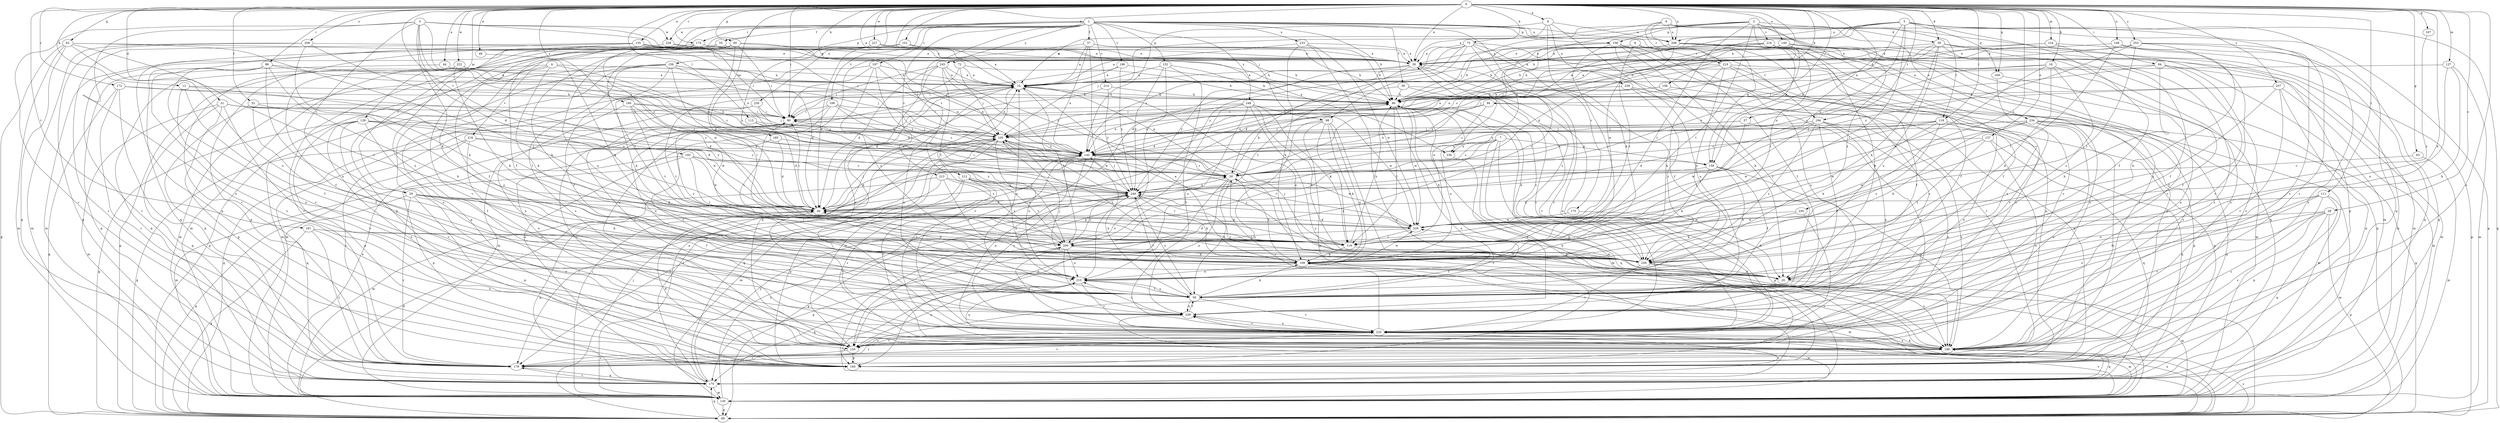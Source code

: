 strict digraph  {
0;
1;
2;
3;
4;
5;
6;
7;
8;
9;
10;
12;
16;
20;
28;
29;
30;
31;
37;
39;
40;
44;
49;
50;
52;
55;
56;
57;
59;
60;
62;
63;
69;
72;
75;
80;
84;
88;
90;
94;
98;
100;
101;
106;
109;
111;
113;
118;
119;
124;
127;
128;
130;
135;
137;
140;
148;
149;
150;
152;
156;
158;
159;
160;
167;
169;
170;
172;
174;
175;
179;
180;
185;
189;
191;
193;
194;
196;
197;
199;
200;
208;
210;
212;
213;
214;
216;
218;
219;
220;
222;
227;
228;
229;
230;
233;
234;
236;
238;
239;
245;
248;
249;
250;
253;
257;
258;
259;
0 -> 9  [label=a];
0 -> 10  [label=a];
0 -> 12  [label=b];
0 -> 16  [label=b];
0 -> 20  [label=b];
0 -> 28  [label=c];
0 -> 31  [label=d];
0 -> 37  [label=d];
0 -> 39  [label=d];
0 -> 44  [label=e];
0 -> 49  [label=e];
0 -> 50  [label=e];
0 -> 52  [label=f];
0 -> 60  [label=g];
0 -> 62  [label=g];
0 -> 63  [label=g];
0 -> 72  [label=h];
0 -> 75  [label=h];
0 -> 80  [label=h];
0 -> 84  [label=i];
0 -> 88  [label=i];
0 -> 90  [label=i];
0 -> 94  [label=j];
0 -> 98  [label=j];
0 -> 101  [label=k];
0 -> 106  [label=k];
0 -> 111  [label=l];
0 -> 113  [label=l];
0 -> 118  [label=l];
0 -> 124  [label=m];
0 -> 127  [label=m];
0 -> 128  [label=m];
0 -> 135  [label=n];
0 -> 137  [label=n];
0 -> 148  [label=o];
0 -> 149  [label=o];
0 -> 167  [label=q];
0 -> 169  [label=q];
0 -> 172  [label=r];
0 -> 174  [label=r];
0 -> 180  [label=s];
0 -> 185  [label=s];
0 -> 189  [label=s];
0 -> 191  [label=t];
0 -> 193  [label=t];
0 -> 194  [label=t];
0 -> 208  [label=u];
0 -> 222  [label=w];
0 -> 227  [label=w];
0 -> 230  [label=x];
0 -> 250  [label=z];
0 -> 253  [label=z];
0 -> 257  [label=z];
0 -> 258  [label=z];
1 -> 29  [label=c];
1 -> 55  [label=f];
1 -> 56  [label=f];
1 -> 57  [label=f];
1 -> 59  [label=f];
1 -> 69  [label=g];
1 -> 80  [label=h];
1 -> 152  [label=p];
1 -> 156  [label=p];
1 -> 158  [label=p];
1 -> 174  [label=r];
1 -> 175  [label=r];
1 -> 179  [label=r];
1 -> 194  [label=t];
1 -> 196  [label=t];
1 -> 197  [label=t];
1 -> 199  [label=t];
1 -> 208  [label=u];
1 -> 212  [label=v];
1 -> 213  [label=v];
1 -> 214  [label=v];
1 -> 228  [label=w];
1 -> 233  [label=x];
1 -> 245  [label=y];
1 -> 248  [label=y];
2 -> 39  [label=d];
2 -> 98  [label=j];
2 -> 100  [label=j];
2 -> 118  [label=l];
2 -> 119  [label=l];
2 -> 158  [label=p];
2 -> 159  [label=p];
2 -> 200  [label=t];
2 -> 216  [label=v];
2 -> 234  [label=x];
2 -> 236  [label=x];
2 -> 259  [label=z];
3 -> 29  [label=c];
3 -> 40  [label=d];
3 -> 100  [label=j];
3 -> 109  [label=k];
3 -> 140  [label=n];
3 -> 150  [label=o];
3 -> 159  [label=p];
3 -> 179  [label=r];
3 -> 228  [label=w];
3 -> 236  [label=x];
4 -> 10  [label=a];
4 -> 30  [label=c];
4 -> 69  [label=g];
4 -> 109  [label=k];
4 -> 130  [label=m];
4 -> 218  [label=v];
5 -> 30  [label=c];
5 -> 40  [label=d];
5 -> 59  [label=f];
5 -> 69  [label=g];
5 -> 80  [label=h];
5 -> 119  [label=l];
5 -> 159  [label=p];
5 -> 169  [label=q];
5 -> 170  [label=q];
5 -> 189  [label=s];
5 -> 208  [label=u];
5 -> 249  [label=y];
6 -> 10  [label=a];
6 -> 69  [label=g];
6 -> 130  [label=m];
6 -> 159  [label=p];
6 -> 179  [label=r];
6 -> 208  [label=u];
6 -> 219  [label=v];
7 -> 30  [label=c];
7 -> 69  [label=g];
7 -> 140  [label=n];
7 -> 159  [label=p];
7 -> 160  [label=p];
7 -> 170  [label=q];
7 -> 200  [label=t];
7 -> 236  [label=x];
8 -> 59  [label=f];
8 -> 80  [label=h];
8 -> 200  [label=t];
8 -> 219  [label=v];
9 -> 50  [label=e];
9 -> 109  [label=k];
9 -> 140  [label=n];
9 -> 208  [label=u];
9 -> 238  [label=x];
9 -> 239  [label=x];
10 -> 80  [label=h];
10 -> 130  [label=m];
10 -> 200  [label=t];
10 -> 220  [label=v];
12 -> 59  [label=f];
12 -> 80  [label=h];
12 -> 119  [label=l];
12 -> 239  [label=x];
16 -> 10  [label=a];
16 -> 30  [label=c];
16 -> 59  [label=f];
16 -> 109  [label=k];
16 -> 229  [label=w];
16 -> 259  [label=z];
20 -> 10  [label=a];
20 -> 100  [label=j];
20 -> 130  [label=m];
20 -> 229  [label=w];
20 -> 249  [label=y];
28 -> 69  [label=g];
28 -> 170  [label=q];
28 -> 189  [label=s];
28 -> 220  [label=v];
28 -> 229  [label=w];
28 -> 239  [label=x];
29 -> 40  [label=d];
29 -> 59  [label=f];
29 -> 69  [label=g];
29 -> 109  [label=k];
29 -> 119  [label=l];
29 -> 150  [label=o];
29 -> 160  [label=p];
29 -> 179  [label=r];
30 -> 10  [label=a];
30 -> 59  [label=f];
30 -> 80  [label=h];
30 -> 109  [label=k];
30 -> 160  [label=p];
30 -> 239  [label=x];
30 -> 249  [label=y];
31 -> 30  [label=c];
31 -> 40  [label=d];
31 -> 90  [label=i];
31 -> 130  [label=m];
31 -> 160  [label=p];
31 -> 170  [label=q];
31 -> 189  [label=s];
37 -> 100  [label=j];
37 -> 140  [label=n];
37 -> 170  [label=q];
37 -> 229  [label=w];
39 -> 50  [label=e];
39 -> 69  [label=g];
39 -> 100  [label=j];
39 -> 109  [label=k];
39 -> 130  [label=m];
39 -> 140  [label=n];
39 -> 160  [label=p];
39 -> 189  [label=s];
39 -> 210  [label=u];
40 -> 30  [label=c];
40 -> 90  [label=i];
40 -> 100  [label=j];
40 -> 170  [label=q];
40 -> 220  [label=v];
40 -> 229  [label=w];
44 -> 10  [label=a];
44 -> 140  [label=n];
44 -> 170  [label=q];
49 -> 109  [label=k];
50 -> 10  [label=a];
50 -> 200  [label=t];
50 -> 220  [label=v];
50 -> 249  [label=y];
50 -> 259  [label=z];
52 -> 59  [label=f];
52 -> 90  [label=i];
52 -> 179  [label=r];
52 -> 259  [label=z];
55 -> 50  [label=e];
55 -> 160  [label=p];
55 -> 179  [label=r];
55 -> 210  [label=u];
56 -> 40  [label=d];
56 -> 80  [label=h];
56 -> 189  [label=s];
56 -> 220  [label=v];
57 -> 10  [label=a];
57 -> 50  [label=e];
57 -> 80  [label=h];
57 -> 140  [label=n];
57 -> 150  [label=o];
57 -> 189  [label=s];
59 -> 10  [label=a];
59 -> 109  [label=k];
59 -> 140  [label=n];
59 -> 210  [label=u];
59 -> 220  [label=v];
59 -> 239  [label=x];
59 -> 249  [label=y];
60 -> 40  [label=d];
60 -> 50  [label=e];
60 -> 90  [label=i];
60 -> 100  [label=j];
60 -> 109  [label=k];
60 -> 200  [label=t];
60 -> 220  [label=v];
62 -> 50  [label=e];
62 -> 69  [label=g];
62 -> 119  [label=l];
62 -> 130  [label=m];
62 -> 170  [label=q];
62 -> 210  [label=u];
62 -> 259  [label=z];
63 -> 30  [label=c];
63 -> 130  [label=m];
69 -> 10  [label=a];
69 -> 100  [label=j];
69 -> 109  [label=k];
69 -> 170  [label=q];
69 -> 189  [label=s];
69 -> 210  [label=u];
69 -> 239  [label=x];
72 -> 10  [label=a];
72 -> 80  [label=h];
72 -> 100  [label=j];
72 -> 109  [label=k];
75 -> 30  [label=c];
75 -> 40  [label=d];
75 -> 50  [label=e];
75 -> 59  [label=f];
75 -> 140  [label=n];
75 -> 160  [label=p];
75 -> 179  [label=r];
75 -> 200  [label=t];
75 -> 249  [label=y];
80 -> 90  [label=i];
80 -> 119  [label=l];
80 -> 140  [label=n];
80 -> 150  [label=o];
80 -> 210  [label=u];
80 -> 229  [label=w];
80 -> 259  [label=z];
84 -> 10  [label=a];
84 -> 20  [label=b];
84 -> 59  [label=f];
84 -> 100  [label=j];
84 -> 130  [label=m];
84 -> 189  [label=s];
88 -> 10  [label=a];
88 -> 20  [label=b];
88 -> 100  [label=j];
88 -> 189  [label=s];
88 -> 210  [label=u];
88 -> 220  [label=v];
90 -> 100  [label=j];
90 -> 179  [label=r];
90 -> 259  [label=z];
94 -> 30  [label=c];
94 -> 69  [label=g];
94 -> 90  [label=i];
94 -> 140  [label=n];
98 -> 100  [label=j];
98 -> 109  [label=k];
98 -> 119  [label=l];
98 -> 130  [label=m];
98 -> 150  [label=o];
98 -> 160  [label=p];
98 -> 210  [label=u];
100 -> 140  [label=n];
100 -> 150  [label=o];
100 -> 170  [label=q];
100 -> 210  [label=u];
100 -> 259  [label=z];
101 -> 40  [label=d];
101 -> 50  [label=e];
101 -> 80  [label=h];
101 -> 130  [label=m];
106 -> 80  [label=h];
106 -> 100  [label=j];
106 -> 189  [label=s];
109 -> 10  [label=a];
109 -> 80  [label=h];
109 -> 130  [label=m];
109 -> 189  [label=s];
109 -> 210  [label=u];
109 -> 229  [label=w];
111 -> 40  [label=d];
111 -> 59  [label=f];
111 -> 130  [label=m];
111 -> 160  [label=p];
111 -> 189  [label=s];
111 -> 210  [label=u];
113 -> 40  [label=d];
113 -> 100  [label=j];
113 -> 140  [label=n];
118 -> 30  [label=c];
118 -> 100  [label=j];
118 -> 109  [label=k];
118 -> 160  [label=p];
118 -> 229  [label=w];
118 -> 239  [label=x];
118 -> 259  [label=z];
119 -> 40  [label=d];
119 -> 50  [label=e];
119 -> 59  [label=f];
119 -> 80  [label=h];
119 -> 90  [label=i];
119 -> 100  [label=j];
119 -> 109  [label=k];
124 -> 50  [label=e];
124 -> 59  [label=f];
124 -> 100  [label=j];
124 -> 170  [label=q];
127 -> 10  [label=a];
127 -> 20  [label=b];
127 -> 130  [label=m];
127 -> 210  [label=u];
128 -> 40  [label=d];
128 -> 59  [label=f];
128 -> 69  [label=g];
128 -> 100  [label=j];
128 -> 150  [label=o];
128 -> 160  [label=p];
128 -> 189  [label=s];
128 -> 249  [label=y];
130 -> 10  [label=a];
130 -> 40  [label=d];
130 -> 69  [label=g];
130 -> 100  [label=j];
130 -> 220  [label=v];
130 -> 249  [label=y];
135 -> 50  [label=e];
135 -> 80  [label=h];
135 -> 100  [label=j];
135 -> 140  [label=n];
135 -> 160  [label=p];
135 -> 179  [label=r];
135 -> 210  [label=u];
137 -> 140  [label=n];
137 -> 150  [label=o];
137 -> 170  [label=q];
137 -> 229  [label=w];
137 -> 259  [label=z];
140 -> 30  [label=c];
140 -> 40  [label=d];
140 -> 130  [label=m];
140 -> 189  [label=s];
140 -> 220  [label=v];
140 -> 229  [label=w];
148 -> 50  [label=e];
148 -> 119  [label=l];
148 -> 170  [label=q];
148 -> 220  [label=v];
149 -> 10  [label=a];
149 -> 50  [label=e];
149 -> 80  [label=h];
149 -> 130  [label=m];
149 -> 189  [label=s];
149 -> 249  [label=y];
150 -> 10  [label=a];
150 -> 50  [label=e];
150 -> 160  [label=p];
150 -> 179  [label=r];
150 -> 220  [label=v];
152 -> 10  [label=a];
152 -> 80  [label=h];
152 -> 160  [label=p];
152 -> 220  [label=v];
152 -> 249  [label=y];
156 -> 10  [label=a];
156 -> 40  [label=d];
156 -> 59  [label=f];
156 -> 69  [label=g];
156 -> 119  [label=l];
156 -> 130  [label=m];
156 -> 140  [label=n];
156 -> 160  [label=p];
156 -> 189  [label=s];
158 -> 20  [label=b];
158 -> 40  [label=d];
158 -> 50  [label=e];
158 -> 59  [label=f];
158 -> 119  [label=l];
158 -> 220  [label=v];
158 -> 239  [label=x];
159 -> 59  [label=f];
159 -> 109  [label=k];
159 -> 189  [label=s];
159 -> 210  [label=u];
159 -> 249  [label=y];
160 -> 40  [label=d];
160 -> 80  [label=h];
167 -> 259  [label=z];
169 -> 130  [label=m];
169 -> 220  [label=v];
170 -> 10  [label=a];
170 -> 80  [label=h];
170 -> 100  [label=j];
170 -> 130  [label=m];
170 -> 179  [label=r];
170 -> 220  [label=v];
170 -> 249  [label=y];
172 -> 40  [label=d];
172 -> 69  [label=g];
172 -> 80  [label=h];
172 -> 160  [label=p];
172 -> 179  [label=r];
174 -> 50  [label=e];
174 -> 59  [label=f];
174 -> 80  [label=h];
174 -> 130  [label=m];
174 -> 170  [label=q];
174 -> 229  [label=w];
175 -> 20  [label=b];
175 -> 229  [label=w];
179 -> 170  [label=q];
179 -> 220  [label=v];
180 -> 90  [label=i];
180 -> 100  [label=j];
180 -> 200  [label=t];
180 -> 229  [label=w];
180 -> 239  [label=x];
180 -> 249  [label=y];
185 -> 40  [label=d];
185 -> 59  [label=f];
185 -> 140  [label=n];
189 -> 30  [label=c];
189 -> 90  [label=i];
189 -> 170  [label=q];
189 -> 179  [label=r];
189 -> 210  [label=u];
191 -> 69  [label=g];
191 -> 119  [label=l];
191 -> 150  [label=o];
191 -> 179  [label=r];
191 -> 200  [label=t];
193 -> 30  [label=c];
193 -> 40  [label=d];
193 -> 119  [label=l];
193 -> 130  [label=m];
193 -> 160  [label=p];
193 -> 249  [label=y];
194 -> 40  [label=d];
194 -> 59  [label=f];
194 -> 100  [label=j];
194 -> 119  [label=l];
194 -> 150  [label=o];
194 -> 189  [label=s];
194 -> 239  [label=x];
194 -> 259  [label=z];
196 -> 10  [label=a];
196 -> 90  [label=i];
196 -> 220  [label=v];
196 -> 249  [label=y];
197 -> 10  [label=a];
197 -> 90  [label=i];
197 -> 130  [label=m];
197 -> 140  [label=n];
197 -> 249  [label=y];
197 -> 259  [label=z];
199 -> 30  [label=c];
199 -> 90  [label=i];
199 -> 100  [label=j];
199 -> 150  [label=o];
199 -> 229  [label=w];
199 -> 239  [label=x];
200 -> 109  [label=k];
200 -> 170  [label=q];
200 -> 210  [label=u];
200 -> 239  [label=x];
200 -> 249  [label=y];
200 -> 259  [label=z];
208 -> 50  [label=e];
208 -> 59  [label=f];
208 -> 80  [label=h];
208 -> 160  [label=p];
208 -> 170  [label=q];
208 -> 189  [label=s];
208 -> 220  [label=v];
208 -> 229  [label=w];
210 -> 59  [label=f];
210 -> 150  [label=o];
210 -> 170  [label=q];
210 -> 220  [label=v];
210 -> 249  [label=y];
212 -> 119  [label=l];
212 -> 160  [label=p];
212 -> 179  [label=r];
212 -> 189  [label=s];
212 -> 200  [label=t];
212 -> 210  [label=u];
212 -> 249  [label=y];
213 -> 130  [label=m];
213 -> 179  [label=r];
213 -> 200  [label=t];
213 -> 249  [label=y];
213 -> 259  [label=z];
214 -> 40  [label=d];
214 -> 80  [label=h];
214 -> 249  [label=y];
216 -> 20  [label=b];
216 -> 30  [label=c];
216 -> 50  [label=e];
216 -> 59  [label=f];
216 -> 80  [label=h];
216 -> 119  [label=l];
216 -> 140  [label=n];
216 -> 150  [label=o];
216 -> 220  [label=v];
218 -> 30  [label=c];
218 -> 69  [label=g];
218 -> 140  [label=n];
218 -> 170  [label=q];
218 -> 220  [label=v];
219 -> 10  [label=a];
219 -> 59  [label=f];
219 -> 109  [label=k];
219 -> 220  [label=v];
219 -> 239  [label=x];
219 -> 249  [label=y];
219 -> 259  [label=z];
220 -> 30  [label=c];
220 -> 130  [label=m];
220 -> 140  [label=n];
220 -> 150  [label=o];
220 -> 179  [label=r];
220 -> 189  [label=s];
220 -> 200  [label=t];
220 -> 239  [label=x];
222 -> 10  [label=a];
222 -> 59  [label=f];
222 -> 109  [label=k];
222 -> 140  [label=n];
222 -> 160  [label=p];
222 -> 170  [label=q];
227 -> 10  [label=a];
227 -> 50  [label=e];
227 -> 150  [label=o];
227 -> 249  [label=y];
228 -> 50  [label=e];
228 -> 90  [label=i];
228 -> 179  [label=r];
229 -> 40  [label=d];
229 -> 119  [label=l];
229 -> 200  [label=t];
229 -> 249  [label=y];
230 -> 69  [label=g];
230 -> 90  [label=i];
230 -> 140  [label=n];
230 -> 200  [label=t];
233 -> 10  [label=a];
233 -> 50  [label=e];
233 -> 109  [label=k];
233 -> 170  [label=q];
233 -> 229  [label=w];
234 -> 100  [label=j];
234 -> 109  [label=k];
234 -> 130  [label=m];
234 -> 140  [label=n];
234 -> 150  [label=o];
234 -> 160  [label=p];
234 -> 170  [label=q];
234 -> 179  [label=r];
234 -> 229  [label=w];
236 -> 239  [label=x];
238 -> 80  [label=h];
238 -> 150  [label=o];
238 -> 160  [label=p];
238 -> 259  [label=z];
239 -> 10  [label=a];
239 -> 59  [label=f];
239 -> 90  [label=i];
239 -> 130  [label=m];
239 -> 210  [label=u];
239 -> 220  [label=v];
245 -> 10  [label=a];
245 -> 30  [label=c];
245 -> 40  [label=d];
245 -> 90  [label=i];
245 -> 140  [label=n];
245 -> 200  [label=t];
245 -> 220  [label=v];
248 -> 90  [label=i];
248 -> 119  [label=l];
248 -> 140  [label=n];
248 -> 150  [label=o];
248 -> 189  [label=s];
248 -> 210  [label=u];
248 -> 229  [label=w];
248 -> 259  [label=z];
249 -> 40  [label=d];
249 -> 59  [label=f];
249 -> 69  [label=g];
249 -> 90  [label=i];
249 -> 100  [label=j];
249 -> 109  [label=k];
250 -> 109  [label=k];
250 -> 220  [label=v];
250 -> 229  [label=w];
253 -> 20  [label=b];
253 -> 50  [label=e];
253 -> 80  [label=h];
253 -> 119  [label=l];
253 -> 189  [label=s];
253 -> 220  [label=v];
253 -> 249  [label=y];
257 -> 80  [label=h];
257 -> 130  [label=m];
257 -> 140  [label=n];
257 -> 160  [label=p];
257 -> 220  [label=v];
257 -> 259  [label=z];
258 -> 30  [label=c];
258 -> 50  [label=e];
258 -> 109  [label=k];
258 -> 130  [label=m];
258 -> 170  [label=q];
259 -> 20  [label=b];
259 -> 40  [label=d];
259 -> 80  [label=h];
259 -> 100  [label=j];
259 -> 189  [label=s];
259 -> 220  [label=v];
}
